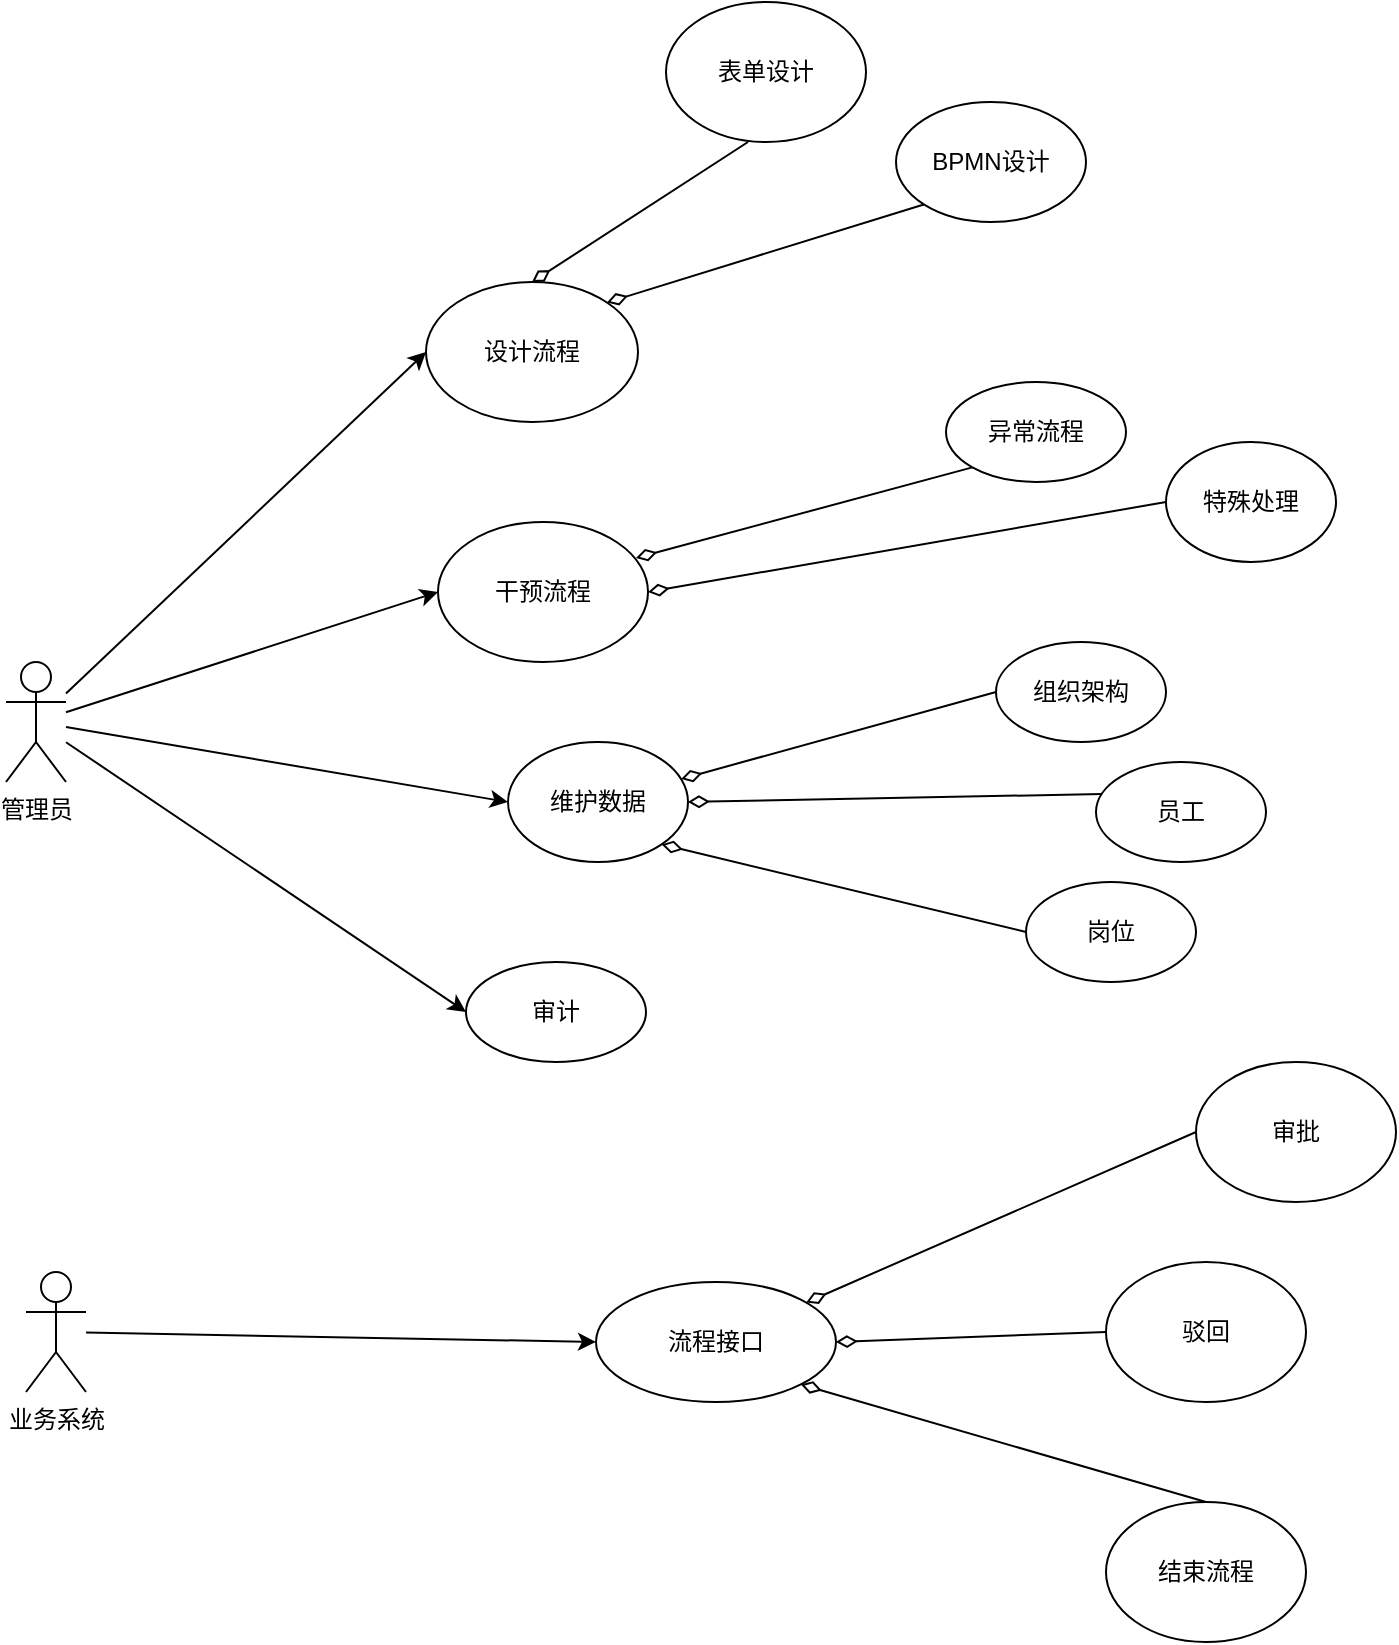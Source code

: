 <mxfile version="20.8.23" type="device"><diagram name="第 1 页" id="RLyoGGnqLBk6ZXrOfGAz"><mxGraphModel dx="1365" dy="1942" grid="1" gridSize="10" guides="1" tooltips="1" connect="1" arrows="1" fold="1" page="1" pageScale="1" pageWidth="827" pageHeight="1169" math="0" shadow="0"><root><mxCell id="0"/><mxCell id="1" parent="0"/><mxCell id="MGdB7rQ4pgHJDjVnQ_Tj-10" style="rounded=0;orthogonalLoop=1;jettySize=auto;html=1;entryX=0;entryY=0.5;entryDx=0;entryDy=0;" edge="1" parent="1" source="MGdB7rQ4pgHJDjVnQ_Tj-3" target="MGdB7rQ4pgHJDjVnQ_Tj-8"><mxGeometry relative="1" as="geometry"/></mxCell><mxCell id="MGdB7rQ4pgHJDjVnQ_Tj-11" style="edgeStyle=none;rounded=0;orthogonalLoop=1;jettySize=auto;html=1;entryX=0;entryY=0.5;entryDx=0;entryDy=0;" edge="1" parent="1" source="MGdB7rQ4pgHJDjVnQ_Tj-3" target="MGdB7rQ4pgHJDjVnQ_Tj-7"><mxGeometry relative="1" as="geometry"/></mxCell><mxCell id="MGdB7rQ4pgHJDjVnQ_Tj-12" style="edgeStyle=none;rounded=0;orthogonalLoop=1;jettySize=auto;html=1;entryX=0;entryY=0.5;entryDx=0;entryDy=0;" edge="1" parent="1" source="MGdB7rQ4pgHJDjVnQ_Tj-3" target="MGdB7rQ4pgHJDjVnQ_Tj-9"><mxGeometry relative="1" as="geometry"/></mxCell><mxCell id="MGdB7rQ4pgHJDjVnQ_Tj-21" style="edgeStyle=none;rounded=0;orthogonalLoop=1;jettySize=auto;html=1;entryX=0;entryY=0.5;entryDx=0;entryDy=0;" edge="1" parent="1" source="MGdB7rQ4pgHJDjVnQ_Tj-3" target="MGdB7rQ4pgHJDjVnQ_Tj-20"><mxGeometry relative="1" as="geometry"/></mxCell><mxCell id="MGdB7rQ4pgHJDjVnQ_Tj-3" value="管理员" style="shape=umlActor;verticalLabelPosition=bottom;verticalAlign=top;html=1;" vertex="1" parent="1"><mxGeometry x="90" y="220" width="30" height="60" as="geometry"/></mxCell><mxCell id="MGdB7rQ4pgHJDjVnQ_Tj-6" value="流程接口" style="ellipse;whiteSpace=wrap;html=1;" vertex="1" parent="1"><mxGeometry x="385" y="530" width="120" height="60" as="geometry"/></mxCell><mxCell id="MGdB7rQ4pgHJDjVnQ_Tj-7" value="干预流程" style="ellipse;whiteSpace=wrap;html=1;" vertex="1" parent="1"><mxGeometry x="306" y="150" width="105" height="70" as="geometry"/></mxCell><mxCell id="MGdB7rQ4pgHJDjVnQ_Tj-8" value="设计流程" style="ellipse;whiteSpace=wrap;html=1;" vertex="1" parent="1"><mxGeometry x="300" y="30" width="106" height="70" as="geometry"/></mxCell><mxCell id="MGdB7rQ4pgHJDjVnQ_Tj-9" value="维护数据" style="ellipse;whiteSpace=wrap;html=1;" vertex="1" parent="1"><mxGeometry x="341" y="260" width="90" height="60" as="geometry"/></mxCell><mxCell id="MGdB7rQ4pgHJDjVnQ_Tj-22" style="edgeStyle=none;rounded=0;orthogonalLoop=1;jettySize=auto;html=1;entryX=0;entryY=0.5;entryDx=0;entryDy=0;" edge="1" parent="1" source="MGdB7rQ4pgHJDjVnQ_Tj-13" target="MGdB7rQ4pgHJDjVnQ_Tj-6"><mxGeometry relative="1" as="geometry"/></mxCell><mxCell id="MGdB7rQ4pgHJDjVnQ_Tj-13" value="业务系统" style="shape=umlActor;verticalLabelPosition=bottom;verticalAlign=top;html=1;" vertex="1" parent="1"><mxGeometry x="100" y="525" width="30" height="60" as="geometry"/></mxCell><mxCell id="MGdB7rQ4pgHJDjVnQ_Tj-14" value="表单设计" style="ellipse;whiteSpace=wrap;html=1;" vertex="1" parent="1"><mxGeometry x="420" y="-110" width="100" height="70" as="geometry"/></mxCell><mxCell id="MGdB7rQ4pgHJDjVnQ_Tj-16" value="BPMN设计" style="ellipse;whiteSpace=wrap;html=1;" vertex="1" parent="1"><mxGeometry x="535" y="-60" width="95" height="60" as="geometry"/></mxCell><mxCell id="MGdB7rQ4pgHJDjVnQ_Tj-17" value="异常流程" style="ellipse;whiteSpace=wrap;html=1;" vertex="1" parent="1"><mxGeometry x="560" y="80" width="90" height="50" as="geometry"/></mxCell><mxCell id="MGdB7rQ4pgHJDjVnQ_Tj-18" value="特殊处理" style="ellipse;whiteSpace=wrap;html=1;" vertex="1" parent="1"><mxGeometry x="670" y="110" width="85" height="60" as="geometry"/></mxCell><mxCell id="MGdB7rQ4pgHJDjVnQ_Tj-20" value="审计" style="ellipse;whiteSpace=wrap;html=1;" vertex="1" parent="1"><mxGeometry x="320" y="370" width="90" height="50" as="geometry"/></mxCell><mxCell id="MGdB7rQ4pgHJDjVnQ_Tj-23" value="审批" style="ellipse;whiteSpace=wrap;html=1;" vertex="1" parent="1"><mxGeometry x="685" y="420" width="100" height="70" as="geometry"/></mxCell><mxCell id="MGdB7rQ4pgHJDjVnQ_Tj-24" value="驳回" style="ellipse;whiteSpace=wrap;html=1;" vertex="1" parent="1"><mxGeometry x="640" y="520" width="100" height="70" as="geometry"/></mxCell><mxCell id="MGdB7rQ4pgHJDjVnQ_Tj-25" value="结束流程" style="ellipse;whiteSpace=wrap;html=1;" vertex="1" parent="1"><mxGeometry x="640" y="640" width="100" height="70" as="geometry"/></mxCell><mxCell id="MGdB7rQ4pgHJDjVnQ_Tj-26" value="组织架构" style="ellipse;whiteSpace=wrap;html=1;" vertex="1" parent="1"><mxGeometry x="585" y="210" width="85" height="50" as="geometry"/></mxCell><mxCell id="MGdB7rQ4pgHJDjVnQ_Tj-27" value="员工" style="ellipse;whiteSpace=wrap;html=1;" vertex="1" parent="1"><mxGeometry x="635" y="270" width="85" height="50" as="geometry"/></mxCell><mxCell id="MGdB7rQ4pgHJDjVnQ_Tj-28" value="岗位" style="ellipse;whiteSpace=wrap;html=1;" vertex="1" parent="1"><mxGeometry x="600" y="330" width="85" height="50" as="geometry"/></mxCell><mxCell id="MGdB7rQ4pgHJDjVnQ_Tj-30" value="" style="endArrow=none;startArrow=diamondThin;endFill=0;startFill=0;html=1;verticalAlign=bottom;labelBackgroundColor=none;strokeWidth=1;startSize=8;endSize=8;rounded=0;entryX=0;entryY=0.5;entryDx=0;entryDy=0;exitX=1;exitY=0.5;exitDx=0;exitDy=0;" edge="1" parent="1" source="MGdB7rQ4pgHJDjVnQ_Tj-7" target="MGdB7rQ4pgHJDjVnQ_Tj-18"><mxGeometry width="160" relative="1" as="geometry"><mxPoint x="550" y="160" as="sourcePoint"/><mxPoint x="710" y="160" as="targetPoint"/></mxGeometry></mxCell><mxCell id="MGdB7rQ4pgHJDjVnQ_Tj-31" value="" style="endArrow=none;startArrow=diamondThin;endFill=0;startFill=0;html=1;verticalAlign=bottom;labelBackgroundColor=none;strokeWidth=1;startSize=8;endSize=8;rounded=0;entryX=0;entryY=0.5;entryDx=0;entryDy=0;" edge="1" parent="1" source="MGdB7rQ4pgHJDjVnQ_Tj-9" target="MGdB7rQ4pgHJDjVnQ_Tj-26"><mxGeometry width="160" relative="1" as="geometry"><mxPoint x="515" y="185" as="sourcePoint"/><mxPoint x="680" y="150" as="targetPoint"/></mxGeometry></mxCell><mxCell id="MGdB7rQ4pgHJDjVnQ_Tj-32" value="" style="endArrow=none;startArrow=diamondThin;endFill=0;startFill=0;html=1;verticalAlign=bottom;labelBackgroundColor=none;strokeWidth=1;startSize=8;endSize=8;rounded=0;entryX=0.035;entryY=0.32;entryDx=0;entryDy=0;entryPerimeter=0;exitX=1;exitY=0.5;exitDx=0;exitDy=0;" edge="1" parent="1" source="MGdB7rQ4pgHJDjVnQ_Tj-9" target="MGdB7rQ4pgHJDjVnQ_Tj-27"><mxGeometry width="160" relative="1" as="geometry"><mxPoint x="509" y="276" as="sourcePoint"/><mxPoint x="595" y="245" as="targetPoint"/></mxGeometry></mxCell><mxCell id="MGdB7rQ4pgHJDjVnQ_Tj-33" value="" style="endArrow=none;startArrow=diamondThin;endFill=0;startFill=0;html=1;verticalAlign=bottom;labelBackgroundColor=none;strokeWidth=1;startSize=8;endSize=8;rounded=0;entryX=0;entryY=0.5;entryDx=0;entryDy=0;exitX=1;exitY=1;exitDx=0;exitDy=0;" edge="1" parent="1" source="MGdB7rQ4pgHJDjVnQ_Tj-9" target="MGdB7rQ4pgHJDjVnQ_Tj-28"><mxGeometry width="160" relative="1" as="geometry"><mxPoint x="514" y="290" as="sourcePoint"/><mxPoint x="648" y="296" as="targetPoint"/></mxGeometry></mxCell><mxCell id="MGdB7rQ4pgHJDjVnQ_Tj-34" value="" style="endArrow=none;startArrow=diamondThin;endFill=0;startFill=0;html=1;verticalAlign=bottom;labelBackgroundColor=none;strokeWidth=1;startSize=8;endSize=8;rounded=0;entryX=0;entryY=1;entryDx=0;entryDy=0;exitX=0.943;exitY=0.257;exitDx=0;exitDy=0;exitPerimeter=0;" edge="1" parent="1" source="MGdB7rQ4pgHJDjVnQ_Tj-7" target="MGdB7rQ4pgHJDjVnQ_Tj-17"><mxGeometry width="160" relative="1" as="geometry"><mxPoint x="515" y="185" as="sourcePoint"/><mxPoint x="680" y="150" as="targetPoint"/></mxGeometry></mxCell><mxCell id="MGdB7rQ4pgHJDjVnQ_Tj-35" value="" style="endArrow=none;startArrow=diamondThin;endFill=0;startFill=0;html=1;verticalAlign=bottom;labelBackgroundColor=none;strokeWidth=1;startSize=8;endSize=8;rounded=0;entryX=0.41;entryY=1;entryDx=0;entryDy=0;exitX=0.5;exitY=0;exitDx=0;exitDy=0;entryPerimeter=0;" edge="1" parent="1" source="MGdB7rQ4pgHJDjVnQ_Tj-8" target="MGdB7rQ4pgHJDjVnQ_Tj-14"><mxGeometry width="160" relative="1" as="geometry"><mxPoint x="509" y="168" as="sourcePoint"/><mxPoint x="583" y="133" as="targetPoint"/></mxGeometry></mxCell><mxCell id="MGdB7rQ4pgHJDjVnQ_Tj-36" value="" style="endArrow=none;startArrow=diamondThin;endFill=0;startFill=0;html=1;verticalAlign=bottom;labelBackgroundColor=none;strokeWidth=1;startSize=8;endSize=8;rounded=0;entryX=0;entryY=1;entryDx=0;entryDy=0;exitX=1;exitY=0;exitDx=0;exitDy=0;" edge="1" parent="1" source="MGdB7rQ4pgHJDjVnQ_Tj-8" target="MGdB7rQ4pgHJDjVnQ_Tj-16"><mxGeometry width="160" relative="1" as="geometry"><mxPoint x="457" y="30" as="sourcePoint"/><mxPoint x="471" y="-30" as="targetPoint"/></mxGeometry></mxCell><mxCell id="MGdB7rQ4pgHJDjVnQ_Tj-37" value="" style="endArrow=none;startArrow=diamondThin;endFill=0;startFill=0;html=1;verticalAlign=bottom;labelBackgroundColor=none;strokeWidth=1;startSize=8;endSize=8;rounded=0;exitX=1;exitY=0.5;exitDx=0;exitDy=0;entryX=0;entryY=0.5;entryDx=0;entryDy=0;" edge="1" parent="1" source="MGdB7rQ4pgHJDjVnQ_Tj-6" target="MGdB7rQ4pgHJDjVnQ_Tj-24"><mxGeometry width="160" relative="1" as="geometry"><mxPoint x="530" y="550" as="sourcePoint"/><mxPoint x="600" y="590" as="targetPoint"/></mxGeometry></mxCell><mxCell id="MGdB7rQ4pgHJDjVnQ_Tj-38" value="" style="endArrow=none;startArrow=diamondThin;endFill=0;startFill=0;html=1;verticalAlign=bottom;labelBackgroundColor=none;strokeWidth=1;startSize=8;endSize=8;rounded=0;entryX=0;entryY=0.5;entryDx=0;entryDy=0;" edge="1" parent="1" source="MGdB7rQ4pgHJDjVnQ_Tj-6" target="MGdB7rQ4pgHJDjVnQ_Tj-23"><mxGeometry width="160" relative="1" as="geometry"><mxPoint x="532" y="321" as="sourcePoint"/><mxPoint x="620" y="375" as="targetPoint"/></mxGeometry></mxCell><mxCell id="MGdB7rQ4pgHJDjVnQ_Tj-39" value="" style="endArrow=none;startArrow=diamondThin;endFill=0;startFill=0;html=1;verticalAlign=bottom;labelBackgroundColor=none;strokeWidth=1;startSize=8;endSize=8;rounded=0;exitX=1;exitY=1;exitDx=0;exitDy=0;entryX=0.5;entryY=0;entryDx=0;entryDy=0;" edge="1" parent="1" source="MGdB7rQ4pgHJDjVnQ_Tj-6" target="MGdB7rQ4pgHJDjVnQ_Tj-25"><mxGeometry width="160" relative="1" as="geometry"><mxPoint x="540" y="550" as="sourcePoint"/><mxPoint x="620" y="605" as="targetPoint"/></mxGeometry></mxCell></root></mxGraphModel></diagram></mxfile>
